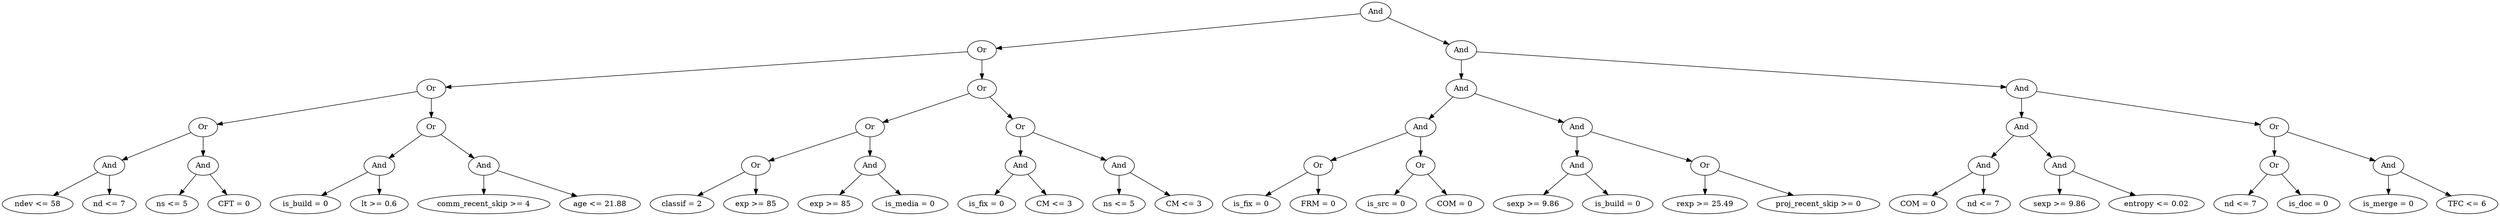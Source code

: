 digraph G {
	graph [bb="0,0,3894.7,396",
		dpi=78
	];
	node [label="\N"];
	1	 [height=0.5,
		label=And,
		pos="1991.6,378",
		width=0.75];
	2	 [height=0.5,
		label=Or,
		pos="1518.6,306",
		width=0.75];
	1 -> 2	 [pos="e,1544.7,310.85 1965.5,373.14 1886,361.36 1646.5,325.92 1554.8,312.36"];
	3	 [height=0.5,
		label=And,
		pos="2346.6,306",
		width=0.75];
	1 -> 3	 [pos="e,2320.9,312.08 2017.2,371.97 2079.5,359.69 2239.3,328.17 2311,314.04"];
	4	 [height=0.5,
		label=Or,
		pos="670.65,234",
		width=0.75];
	2 -> 4	 [pos="e,697.43,237.21 1491.9,302.79 1368,292.56 850.56,249.85 707.46,238.04"];
	5	 [height=0.5,
		label=Or,
		pos="1518.6,234",
		width=0.75];
	2 -> 5	 [pos="e,1518.6,252.1 1518.6,287.7 1518.6,279.98 1518.6,270.71 1518.6,262.11"];
	8	 [height=0.5,
		label=Or,
		pos="310.65,162",
		width=0.75];
	4 -> 8	 [pos="e,336.36,168 645.04,228.02 581.96,215.76 418.94,184.06 346.38,169.95"];
	9	 [height=0.5,
		label=Or,
		pos="670.65,162",
		width=0.75];
	4 -> 9	 [pos="e,670.65,180.1 670.65,215.7 670.65,207.98 670.65,198.71 670.65,190.11"];
	16	 [height=0.5,
		label=And,
		pos="163.65,90",
		width=0.75];
	8 -> 16	 [pos="e,185.05,101.19 289.27,150.82 264.23,138.9 222.56,119.06 194.14,105.52"];
	17	 [height=0.5,
		label=And,
		pos="310.65,90",
		width=0.75];
	8 -> 17	 [pos="e,310.65,108.1 310.65,143.7 310.65,135.98 310.65,126.71 310.65,118.11"];
	32	 [height=0.5,
		label="ndev <= 58",
		pos="52.645,18",
		width=1.4624];
	16 -> 32	 [pos="e,76.903,34.298 144.56,76.967 128.33,66.729 104.65,51.799 85.397,39.654"];
	33	 [height=0.5,
		label="nd <= 7",
		pos="163.65,18",
		width=1.1193];
	16 -> 33	 [pos="e,163.65,36.104 163.65,71.697 163.65,63.983 163.65,54.712 163.65,46.112"];
	34	 [height=0.5,
		label="ns <= 5",
		pos="260.65,18",
		width=1.0832];
	17 -> 34	 [pos="e,272.41,35.467 299.55,73.465 293.32,64.742 285.4,53.654 278.33,43.762"];
	35	 [height=0.5,
		label="CFT = 0",
		pos="360.65,18",
		width=1.1916];
	17 -> 35	 [pos="e,348.88,35.467 321.74,73.465 327.97,64.742 335.89,53.654 342.96,43.762"];
	18	 [height=0.5,
		label=And,
		pos="589.65,90",
		width=0.75];
	9 -> 18	 [pos="e,605.62,104.8 654.64,147.17 642.88,137.01 626.71,123.03 613.44,111.56"];
	19	 [height=0.5,
		label=And,
		pos="750.65,90",
		width=0.75];
	9 -> 19	 [pos="e,734.87,104.8 686.45,147.17 698.07,137.01 714.04,123.03 727.15,111.56"];
	36	 [height=0.5,
		label="is_build = 0",
		pos="475.65,18",
		width=1.4985];
	18 -> 36	 [pos="e,500.26,34.114 570.31,77.125 553.56,66.842 528.96,51.739 509.04,39.505"];
	37	 [height=0.5,
		label="lt >= 0.6",
		pos="589.65,18",
		width=1.1735];
	18 -> 37	 [pos="e,589.65,36.104 589.65,71.697 589.65,63.983 589.65,54.712 589.65,46.112"];
	38	 [height=0.5,
		label="comm_recent_skip >= 4",
		pos="750.65,18",
		width=2.7984];
	19 -> 38	 [pos="e,750.65,36.104 750.65,71.697 750.65,63.983 750.65,54.712 750.65,46.112"];
	39	 [height=0.5,
		label="age <= 21.88",
		pos="927.65,18",
		width=1.6249];
	19 -> 39	 [pos="e,893.1,32.663 773.42,79.992 801.16,69.023 848.63,50.249 883.59,36.421"];
	10	 [height=0.5,
		label=Or,
		pos="1342.6,162",
		width=0.75];
	5 -> 10	 [pos="e,1365.2,171.97 1496,223.99 1465.1,211.71 1409.6,189.63 1374.5,175.68"];
	11	 [height=0.5,
		label=Or,
		pos="1579.6,162",
		width=0.75];
	5 -> 11	 [pos="e,1566.7,177.82 1531.6,218.15 1539.8,208.69 1550.7,196.24 1560,185.56"];
	20	 [height=0.5,
		label=Or,
		pos="1166.6,90",
		width=0.75];
	10 -> 20	 [pos="e,1189.2,99.973 1320,151.99 1289.1,139.71 1233.6,117.63 1198.5,103.68"];
	21	 [height=0.5,
		label=And,
		pos="1342.6,90",
		width=0.75];
	10 -> 21	 [pos="e,1342.6,108.1 1342.6,143.7 1342.6,135.98 1342.6,126.71 1342.6,118.11"];
	40	 [height=0.5,
		label="classif = 2",
		pos="1052.6,18",
		width=1.336];
	20 -> 40	 [pos="e,1076.8,33.86 1147.3,77.125 1130.4,66.728 1105.4,51.402 1085.4,39.098"];
	41	 [height=0.5,
		label="exp >= 85",
		pos="1166.6,18",
		width=1.336];
	20 -> 41	 [pos="e,1166.6,36.104 1166.6,71.697 1166.6,63.983 1166.6,54.712 1166.6,46.112"];
	42	 [height=0.5,
		label="exp >= 85",
		pos="1280.6,18",
		width=1.336];
	21 -> 42	 [pos="e,1295.1,35.29 1329.5,74.155 1321.5,65.072 1311,53.243 1301.8,42.87"];
	43	 [height=0.5,
		label="is_media = 0",
		pos="1404.6,18",
		width=1.6068];
	21 -> 43	 [pos="e,1389.8,35.789 1355.8,74.155 1363.7,65.2 1374,53.576 1383.1,43.309"];
	22	 [height=0.5,
		label=And,
		pos="1579.6,90",
		width=0.75];
	11 -> 22	 [pos="e,1579.6,108.1 1579.6,143.7 1579.6,135.98 1579.6,126.71 1579.6,118.11"];
	23	 [height=0.5,
		label=And,
		pos="1735.6,90",
		width=0.75];
	11 -> 23	 [pos="e,1713.9,100.76 1601.3,151.27 1628.2,139.23 1674,118.67 1704.5,104.95"];
	44	 [height=0.5,
		label="is_fix = 0",
		pos="1525.6,18",
		width=1.2638];
	22 -> 44	 [pos="e,1538.3,35.467 1567.7,73.465 1560.9,64.654 1552.2,53.43 1544.5,43.463"];
	45	 [height=0.5,
		label="CM <= 3",
		pos="1633.6,18",
		width=1.2457];
	22 -> 45	 [pos="e,1620.9,35.467 1591.6,73.465 1598.4,64.654 1607.1,53.43 1614.8,43.463"];
	46	 [height=0.5,
		label="ns <= 5",
		pos="1735.6,18",
		width=1.0832];
	23 -> 46	 [pos="e,1735.6,36.104 1735.6,71.697 1735.6,63.983 1735.6,54.712 1735.6,46.112"];
	47	 [height=0.5,
		label="CM <= 3",
		pos="1837.6,18",
		width=1.2457];
	23 -> 47	 [pos="e,1816,33.834 1753.9,76.485 1768.7,66.305 1790,51.723 1807.3,39.794"];
	6	 [height=0.5,
		label=And,
		pos="2346.6,234",
		width=0.75];
	3 -> 6	 [pos="e,2346.6,252.1 2346.6,287.7 2346.6,279.98 2346.6,270.71 2346.6,262.11"];
	7	 [height=0.5,
		label=And,
		pos="3154.6,234",
		width=0.75];
	3 -> 7	 [pos="e,3128.1,237.3 2373.5,302.67 2493.5,292.28 2980,250.13 3118,238.17"];
	12	 [height=0.5,
		label=And,
		pos="2219.6,162",
		width=0.75];
	6 -> 12	 [pos="e,2240.1,174.27 2326.5,221.91 2305.7,210.41 2272.8,192.3 2249,179.2"];
	13	 [height=0.5,
		label=And,
		pos="2464.6,162",
		width=0.75];
	6 -> 13	 [pos="e,2445.1,174.58 2366.1,221.44 2385.3,210.09 2414.6,192.66 2436.4,179.78"];
	24	 [height=0.5,
		label=Or,
		pos="2053.6,90",
		width=0.75];
	12 -> 24	 [pos="e,2075.9,100.4 2197.3,151.56 2168.5,139.42 2118.3,118.25 2085.5,104.44"];
	25	 [height=0.5,
		label=Or,
		pos="2219.6,90",
		width=0.75];
	12 -> 25	 [pos="e,2219.6,108.1 2219.6,143.7 2219.6,135.98 2219.6,126.71 2219.6,118.11"];
	48	 [height=0.5,
		label="is_fix = 0",
		pos="1945.6,18",
		width=1.2638];
	24 -> 48	 [pos="e,1968.4,33.722 2034.8,76.807 2018.9,66.459 1995.6,51.401 1976.9,39.248"];
	49	 [height=0.5,
		label="FRM = 0",
		pos="2053.6,18",
		width=1.2457];
	24 -> 49	 [pos="e,2053.6,36.104 2053.6,71.697 2053.6,63.983 2053.6,54.712 2053.6,46.112"];
	50	 [height=0.5,
		label="is_src = 0",
		pos="2163.6,18",
		width=1.3179];
	25 -> 50	 [pos="e,2176.9,35.628 2207.5,73.811 2200.5,65.015 2191.4,53.73 2183.4,43.688"];
	51	 [height=0.5,
		label="COM = 0",
		pos="2275.6,18",
		width=1.2818];
	25 -> 51	 [pos="e,2262.3,35.628 2231.8,73.811 2238.8,65.015 2247.9,53.73 2255.9,43.688"];
	26	 [height=0.5,
		label=And,
		pos="2464.6,90",
		width=0.75];
	13 -> 26	 [pos="e,2464.6,108.1 2464.6,143.7 2464.6,135.98 2464.6,126.71 2464.6,118.11"];
	27	 [height=0.5,
		label=Or,
		pos="2663.6,90",
		width=0.75];
	13 -> 27	 [pos="e,2640.4,99.186 2488.3,152.7 2523.7,140.24 2590.6,116.69 2630.8,102.56"];
	52	 [height=0.5,
		label="sexp >= 9.86",
		pos="2398.6,18",
		width=1.6429];
	26 -> 52	 [pos="e,2414.5,35.789 2450.6,74.155 2442.2,65.2 2431.2,53.576 2421.6,43.309"];
	53	 [height=0.5,
		label="is_build = 0",
		pos="2529.6,18",
		width=1.4985];
	26 -> 53	 [pos="e,2514.5,35.29 2478.4,74.155 2486.9,65.072 2497.8,53.243 2507.5,42.87"];
	54	 [height=0.5,
		label="rexp >= 25.49",
		pos="2663.6,18",
		width=1.7332];
	27 -> 54	 [pos="e,2663.6,36.104 2663.6,71.697 2663.6,63.983 2663.6,54.712 2663.6,46.112"];
	55	 [height=0.5,
		label="proj_recent_skip >= 0",
		pos="2836.6,18",
		width=2.5637];
	27 -> 55	 [pos="e,2798.5,34.442 2686.3,79.849 2712.2,69.359 2755.4,51.87 2788.9,38.326"];
	14	 [height=0.5,
		label=And,
		pos="3154.6,162",
		width=0.75];
	7 -> 14	 [pos="e,3154.6,180.1 3154.6,215.7 3154.6,207.98 3154.6,198.71 3154.6,190.11"];
	15	 [height=0.5,
		label=Or,
		pos="3542.6,162",
		width=0.75];
	7 -> 15	 [pos="e,3516.9,167.65 3180.4,228.35 3247.7,216.21 3429.1,183.49 3506.7,169.49"];
	28	 [height=0.5,
		label=And,
		pos="3096.6,90",
		width=0.75];
	14 -> 28	 [pos="e,3109.2,106.16 3142.1,145.81 3134.4,136.55 3124.4,124.52 3115.8,114.09"];
	29	 [height=0.5,
		label=And,
		pos="3213.6,90",
		width=0.75];
	14 -> 29	 [pos="e,3200.9,106.16 3167.4,145.81 3175.3,136.55 3185.4,124.52 3194.2,114.09"];
	56	 [height=0.5,
		label="COM = 0",
		pos="2992.6,18",
		width=1.2818];
	28 -> 56	 [pos="e,3014.7,33.834 3078.1,76.485 3062.8,66.212 3040.9,51.456 3023.1,39.466"];
	57	 [height=0.5,
		label="nd <= 7",
		pos="3096.6,18",
		width=1.1193];
	28 -> 57	 [pos="e,3096.6,36.104 3096.6,71.697 3096.6,63.983 3096.6,54.712 3096.6,46.112"];
	58	 [height=0.5,
		label="sexp >= 9.86",
		pos="3213.6,18",
		width=1.6429];
	29 -> 58	 [pos="e,3213.6,36.104 3213.6,71.697 3213.6,63.983 3213.6,54.712 3213.6,46.112"];
	59	 [height=0.5,
		label="entropy <= 0.02",
		pos="3360.6,18",
		width=1.9318];
	29 -> 59	 [pos="e,3328.9,34.098 3235,78.821 3257.1,68.306 3292.1,51.633 3319.6,38.557"];
	30	 [height=0.5,
		label=Or,
		pos="3542.6,90",
		width=0.75];
	15 -> 30	 [pos="e,3542.6,108.1 3542.6,143.7 3542.6,135.98 3542.6,126.71 3542.6,118.11"];
	31	 [height=0.5,
		label=And,
		pos="3722.6,90",
		width=0.75];
	15 -> 31	 [pos="e,3699.7,99.904 3565.4,152.13 3597,139.86 3654.2,117.62 3690.2,103.62"];
	60	 [height=0.5,
		label="nd <= 7",
		pos="3488.6,18",
		width=1.1193];
	30 -> 60	 [pos="e,3501.3,35.467 3530.7,73.465 3523.9,64.654 3515.2,53.43 3507.5,43.463"];
	61	 [height=0.5,
		label="is_doc = 0",
		pos="3596.6,18",
		width=1.3902];
	30 -> 61	 [pos="e,3583.9,35.467 3554.6,73.465 3561.4,64.654 3570.1,53.43 3577.8,43.463"];
	62	 [height=0.5,
		label="is_merge = 0",
		pos="3722.6,18",
		width=1.6068];
	31 -> 62	 [pos="e,3722.6,36.104 3722.6,71.697 3722.6,63.983 3722.6,54.712 3722.6,46.112"];
	63	 [height=0.5,
		label="TFC <= 6",
		pos="3846.6,18",
		width=1.336];
	31 -> 63	 [pos="e,3821.2,33.371 3742.6,77.753 3761.3,67.155 3789.9,51.056 3812.3,38.389"];
}
